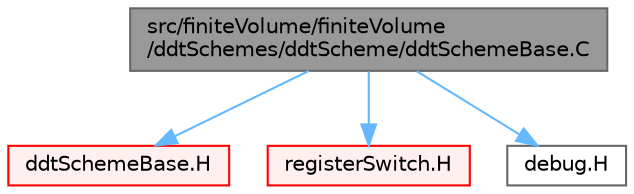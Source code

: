 digraph "src/finiteVolume/finiteVolume/ddtSchemes/ddtScheme/ddtSchemeBase.C"
{
 // LATEX_PDF_SIZE
  bgcolor="transparent";
  edge [fontname=Helvetica,fontsize=10,labelfontname=Helvetica,labelfontsize=10];
  node [fontname=Helvetica,fontsize=10,shape=box,height=0.2,width=0.4];
  Node1 [id="Node000001",label="src/finiteVolume/finiteVolume\l/ddtSchemes/ddtScheme/ddtSchemeBase.C",height=0.2,width=0.4,color="gray40", fillcolor="grey60", style="filled", fontcolor="black",tooltip=" "];
  Node1 -> Node2 [id="edge1_Node000001_Node000002",color="steelblue1",style="solid",tooltip=" "];
  Node2 [id="Node000002",label="ddtSchemeBase.H",height=0.2,width=0.4,color="red", fillcolor="#FFF0F0", style="filled",URL="$ddtSchemeBase_8H.html",tooltip=" "];
  Node1 -> Node15 [id="edge2_Node000001_Node000015",color="steelblue1",style="solid",tooltip=" "];
  Node15 [id="Node000015",label="registerSwitch.H",height=0.2,width=0.4,color="red", fillcolor="#FFF0F0", style="filled",URL="$registerSwitch_8H.html",tooltip=" "];
  Node1 -> Node18 [id="edge3_Node000001_Node000018",color="steelblue1",style="solid",tooltip=" "];
  Node18 [id="Node000018",label="debug.H",height=0.2,width=0.4,color="grey40", fillcolor="white", style="filled",URL="$debug_8H.html",tooltip=" "];
}

